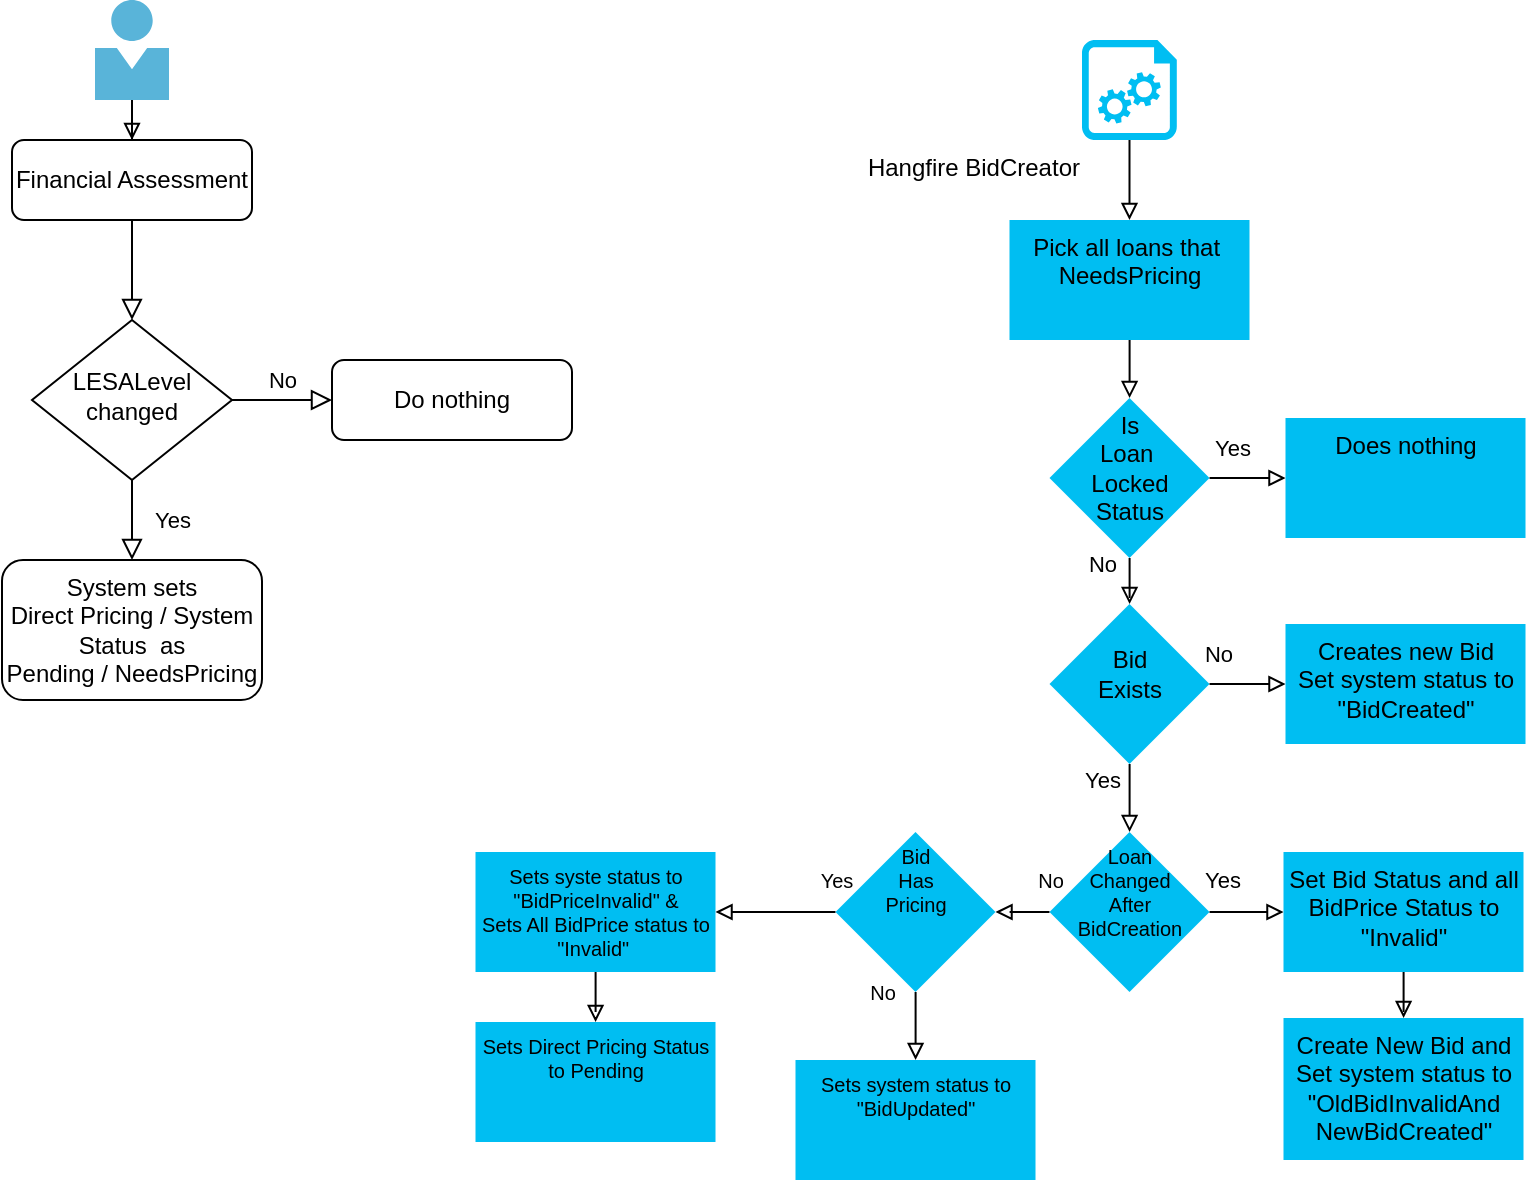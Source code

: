 <mxfile version="13.6.2" type="github">
  <diagram id="C5RBs43oDa-KdzZeNtuy" name="Page-1">
    <mxGraphModel dx="1422" dy="794" grid="1" gridSize="10" guides="1" tooltips="1" connect="1" arrows="1" fold="1" page="1" pageScale="1" pageWidth="827" pageHeight="1169" math="0" shadow="0">
      <root>
        <mxCell id="WIyWlLk6GJQsqaUBKTNV-0" />
        <mxCell id="WIyWlLk6GJQsqaUBKTNV-1" parent="WIyWlLk6GJQsqaUBKTNV-0" />
        <mxCell id="WIyWlLk6GJQsqaUBKTNV-2" value="" style="rounded=0;html=1;jettySize=auto;orthogonalLoop=1;fontSize=11;endArrow=block;endFill=0;endSize=8;strokeWidth=1;shadow=0;labelBackgroundColor=none;edgeStyle=orthogonalEdgeStyle;" parent="WIyWlLk6GJQsqaUBKTNV-1" source="WIyWlLk6GJQsqaUBKTNV-3" target="WIyWlLk6GJQsqaUBKTNV-6" edge="1">
          <mxGeometry relative="1" as="geometry" />
        </mxCell>
        <mxCell id="WIyWlLk6GJQsqaUBKTNV-3" value="Financial Assessment" style="rounded=1;whiteSpace=wrap;html=1;fontSize=12;glass=0;strokeWidth=1;shadow=0;" parent="WIyWlLk6GJQsqaUBKTNV-1" vertex="1">
          <mxGeometry x="25" y="80" width="120" height="40" as="geometry" />
        </mxCell>
        <mxCell id="WIyWlLk6GJQsqaUBKTNV-4" value="Yes" style="rounded=0;html=1;jettySize=auto;orthogonalLoop=1;fontSize=11;endArrow=block;endFill=0;endSize=8;strokeWidth=1;shadow=0;labelBackgroundColor=none;edgeStyle=orthogonalEdgeStyle;entryX=0.5;entryY=0;entryDx=0;entryDy=0;" parent="WIyWlLk6GJQsqaUBKTNV-1" source="WIyWlLk6GJQsqaUBKTNV-6" target="WIyWlLk6GJQsqaUBKTNV-11" edge="1">
          <mxGeometry y="20" relative="1" as="geometry">
            <mxPoint as="offset" />
            <mxPoint x="85" y="290" as="targetPoint" />
          </mxGeometry>
        </mxCell>
        <mxCell id="WIyWlLk6GJQsqaUBKTNV-5" value="No" style="edgeStyle=orthogonalEdgeStyle;rounded=0;html=1;jettySize=auto;orthogonalLoop=1;fontSize=11;endArrow=block;endFill=0;endSize=8;strokeWidth=1;shadow=0;labelBackgroundColor=none;" parent="WIyWlLk6GJQsqaUBKTNV-1" source="WIyWlLk6GJQsqaUBKTNV-6" target="WIyWlLk6GJQsqaUBKTNV-7" edge="1">
          <mxGeometry y="10" relative="1" as="geometry">
            <mxPoint as="offset" />
          </mxGeometry>
        </mxCell>
        <mxCell id="WIyWlLk6GJQsqaUBKTNV-6" value="LESALevel changed" style="rhombus;whiteSpace=wrap;html=1;shadow=0;fontFamily=Helvetica;fontSize=12;align=center;strokeWidth=1;spacing=6;spacingTop=-4;" parent="WIyWlLk6GJQsqaUBKTNV-1" vertex="1">
          <mxGeometry x="35" y="170" width="100" height="80" as="geometry" />
        </mxCell>
        <mxCell id="WIyWlLk6GJQsqaUBKTNV-7" value="Do nothing" style="rounded=1;whiteSpace=wrap;html=1;fontSize=12;glass=0;strokeWidth=1;shadow=0;" parent="WIyWlLk6GJQsqaUBKTNV-1" vertex="1">
          <mxGeometry x="185" y="190" width="120" height="40" as="geometry" />
        </mxCell>
        <mxCell id="WIyWlLk6GJQsqaUBKTNV-11" value="System sets&lt;br&gt;Direct Pricing / System Status&amp;nbsp; as&lt;br&gt;Pending / NeedsPricing" style="rounded=1;whiteSpace=wrap;html=1;fontSize=12;glass=0;strokeWidth=1;shadow=0;" parent="WIyWlLk6GJQsqaUBKTNV-1" vertex="1">
          <mxGeometry x="20" y="290" width="130" height="70" as="geometry" />
        </mxCell>
        <mxCell id="ukAXMG-o9yHxo5wVozn--2" style="edgeStyle=orthogonalEdgeStyle;rounded=0;orthogonalLoop=1;jettySize=auto;html=1;entryX=0.5;entryY=0;entryDx=0;entryDy=0;endArrow=block;endFill=0;" edge="1" parent="WIyWlLk6GJQsqaUBKTNV-1" source="ukAXMG-o9yHxo5wVozn--0" target="WIyWlLk6GJQsqaUBKTNV-3">
          <mxGeometry relative="1" as="geometry" />
        </mxCell>
        <mxCell id="ukAXMG-o9yHxo5wVozn--0" value="" style="aspect=fixed;html=1;points=[];align=center;image;fontSize=12;image=img/lib/mscae/Person.svg;" vertex="1" parent="WIyWlLk6GJQsqaUBKTNV-1">
          <mxGeometry x="66.5" y="10" width="37" height="50" as="geometry" />
        </mxCell>
        <mxCell id="ukAXMG-o9yHxo5wVozn--3" value="Hangfire BidCreator" style="verticalLabelPosition=bottom;html=1;verticalAlign=top;align=right;strokeColor=none;fillColor=#00BEF2;shape=mxgraph.azure.startup_task;pointerEvents=1;labelPosition=left;" vertex="1" parent="WIyWlLk6GJQsqaUBKTNV-1">
          <mxGeometry x="560" y="30" width="47.5" height="50" as="geometry" />
        </mxCell>
        <mxCell id="ukAXMG-o9yHxo5wVozn--7" value="" style="edgeStyle=orthogonalEdgeStyle;rounded=0;orthogonalLoop=1;jettySize=auto;html=1;endArrow=block;endFill=0;exitX=0.5;exitY=1;exitDx=0;exitDy=0;exitPerimeter=0;" edge="1" parent="WIyWlLk6GJQsqaUBKTNV-1" source="ukAXMG-o9yHxo5wVozn--3" target="ukAXMG-o9yHxo5wVozn--6">
          <mxGeometry relative="1" as="geometry">
            <mxPoint x="583.8" y="215" as="sourcePoint" />
          </mxGeometry>
        </mxCell>
        <mxCell id="ukAXMG-o9yHxo5wVozn--9" value="" style="edgeStyle=orthogonalEdgeStyle;rounded=0;orthogonalLoop=1;jettySize=auto;html=1;endArrow=block;endFill=0;" edge="1" parent="WIyWlLk6GJQsqaUBKTNV-1" source="ukAXMG-o9yHxo5wVozn--6" target="ukAXMG-o9yHxo5wVozn--8">
          <mxGeometry relative="1" as="geometry" />
        </mxCell>
        <mxCell id="ukAXMG-o9yHxo5wVozn--6" value="Pick all loans that&amp;nbsp; NeedsPricing" style="whiteSpace=wrap;html=1;verticalAlign=top;strokeColor=none;fillColor=#00BEF2;" vertex="1" parent="WIyWlLk6GJQsqaUBKTNV-1">
          <mxGeometry x="523.75" y="120" width="120" height="60" as="geometry" />
        </mxCell>
        <mxCell id="ukAXMG-o9yHxo5wVozn--11" value="Yes" style="edgeStyle=orthogonalEdgeStyle;rounded=0;orthogonalLoop=1;jettySize=auto;html=1;endArrow=block;endFill=0;" edge="1" parent="WIyWlLk6GJQsqaUBKTNV-1" source="ukAXMG-o9yHxo5wVozn--8" target="ukAXMG-o9yHxo5wVozn--10">
          <mxGeometry x="-0.458" y="15" relative="1" as="geometry">
            <mxPoint as="offset" />
          </mxGeometry>
        </mxCell>
        <mxCell id="ukAXMG-o9yHxo5wVozn--13" value="No" style="edgeStyle=orthogonalEdgeStyle;rounded=0;orthogonalLoop=1;jettySize=auto;html=1;endArrow=block;endFill=0;" edge="1" parent="WIyWlLk6GJQsqaUBKTNV-1" source="ukAXMG-o9yHxo5wVozn--8" target="ukAXMG-o9yHxo5wVozn--12">
          <mxGeometry x="-0.875" y="-14" relative="1" as="geometry">
            <mxPoint as="offset" />
          </mxGeometry>
        </mxCell>
        <mxCell id="ukAXMG-o9yHxo5wVozn--8" value="Is&lt;br&gt;Loan&amp;nbsp;&lt;br&gt;Locked&lt;br&gt;Status" style="rhombus;whiteSpace=wrap;html=1;verticalAlign=top;strokeColor=none;fillColor=#00BEF2;" vertex="1" parent="WIyWlLk6GJQsqaUBKTNV-1">
          <mxGeometry x="543.75" y="209" width="80" height="80" as="geometry" />
        </mxCell>
        <mxCell id="ukAXMG-o9yHxo5wVozn--10" value="Does nothing" style="whiteSpace=wrap;html=1;verticalAlign=top;strokeColor=none;fillColor=#00BEF2;" vertex="1" parent="WIyWlLk6GJQsqaUBKTNV-1">
          <mxGeometry x="661.75" y="219" width="120" height="60" as="geometry" />
        </mxCell>
        <mxCell id="ukAXMG-o9yHxo5wVozn--15" value="No" style="edgeStyle=orthogonalEdgeStyle;rounded=0;orthogonalLoop=1;jettySize=auto;html=1;endArrow=block;endFill=0;" edge="1" parent="WIyWlLk6GJQsqaUBKTNV-1" source="ukAXMG-o9yHxo5wVozn--12" target="ukAXMG-o9yHxo5wVozn--14">
          <mxGeometry x="-0.792" y="15" relative="1" as="geometry">
            <mxPoint as="offset" />
          </mxGeometry>
        </mxCell>
        <mxCell id="ukAXMG-o9yHxo5wVozn--17" value="Yes" style="edgeStyle=orthogonalEdgeStyle;rounded=0;orthogonalLoop=1;jettySize=auto;html=1;endArrow=block;endFill=0;" edge="1" parent="WIyWlLk6GJQsqaUBKTNV-1" source="ukAXMG-o9yHxo5wVozn--12" target="ukAXMG-o9yHxo5wVozn--16">
          <mxGeometry x="0.13" y="15" relative="1" as="geometry">
            <mxPoint x="-29" y="-6" as="offset" />
          </mxGeometry>
        </mxCell>
        <mxCell id="ukAXMG-o9yHxo5wVozn--12" value="&lt;br&gt;Bid&lt;br&gt;Exists" style="rhombus;whiteSpace=wrap;html=1;verticalAlign=top;strokeColor=none;fillColor=#00BEF2;" vertex="1" parent="WIyWlLk6GJQsqaUBKTNV-1">
          <mxGeometry x="543.75" y="312" width="80" height="80" as="geometry" />
        </mxCell>
        <mxCell id="ukAXMG-o9yHxo5wVozn--14" value="Creates new Bid&lt;br&gt;Set system status to &quot;BidCreated&quot;" style="whiteSpace=wrap;html=1;verticalAlign=top;strokeColor=none;fillColor=#00BEF2;" vertex="1" parent="WIyWlLk6GJQsqaUBKTNV-1">
          <mxGeometry x="661.75" y="322" width="120" height="60" as="geometry" />
        </mxCell>
        <mxCell id="ukAXMG-o9yHxo5wVozn--19" value="Yes" style="edgeStyle=orthogonalEdgeStyle;rounded=0;orthogonalLoop=1;jettySize=auto;html=1;endArrow=block;endFill=0;" edge="1" parent="WIyWlLk6GJQsqaUBKTNV-1" source="ukAXMG-o9yHxo5wVozn--16" target="ukAXMG-o9yHxo5wVozn--18">
          <mxGeometry x="0.072" y="-19" relative="1" as="geometry">
            <mxPoint x="-11" y="-35" as="offset" />
          </mxGeometry>
        </mxCell>
        <mxCell id="ukAXMG-o9yHxo5wVozn--25" value="No" style="edgeStyle=orthogonalEdgeStyle;rounded=0;orthogonalLoop=1;jettySize=auto;html=1;endArrow=block;endFill=0;fontSize=10;" edge="1" parent="WIyWlLk6GJQsqaUBKTNV-1" source="ukAXMG-o9yHxo5wVozn--16" target="ukAXMG-o9yHxo5wVozn--24">
          <mxGeometry x="0.243" y="17" relative="1" as="geometry">
            <mxPoint x="7" y="-33" as="offset" />
          </mxGeometry>
        </mxCell>
        <mxCell id="ukAXMG-o9yHxo5wVozn--16" value="Loan&lt;br style=&quot;font-size: 10px;&quot;&gt;Changed&lt;br style=&quot;font-size: 10px;&quot;&gt;After&lt;br style=&quot;font-size: 10px;&quot;&gt;BidCreation" style="rhombus;whiteSpace=wrap;html=1;verticalAlign=top;strokeColor=none;fillColor=#00BEF2;fontSize=10;" vertex="1" parent="WIyWlLk6GJQsqaUBKTNV-1">
          <mxGeometry x="543.75" y="426" width="80" height="80" as="geometry" />
        </mxCell>
        <mxCell id="ukAXMG-o9yHxo5wVozn--21" value="" style="edgeStyle=orthogonalEdgeStyle;rounded=0;orthogonalLoop=1;jettySize=auto;html=1;endArrow=block;endFill=0;" edge="1" parent="WIyWlLk6GJQsqaUBKTNV-1" source="ukAXMG-o9yHxo5wVozn--18" target="ukAXMG-o9yHxo5wVozn--20">
          <mxGeometry relative="1" as="geometry" />
        </mxCell>
        <mxCell id="ukAXMG-o9yHxo5wVozn--18" value="Set Bid Status and all BidPrice Status to &quot;Invalid&quot;" style="whiteSpace=wrap;html=1;verticalAlign=top;strokeColor=none;fillColor=#00BEF2;" vertex="1" parent="WIyWlLk6GJQsqaUBKTNV-1">
          <mxGeometry x="660.75" y="436" width="120" height="60" as="geometry" />
        </mxCell>
        <mxCell id="ukAXMG-o9yHxo5wVozn--20" value="Create New Bid and Set system status to &quot;OldBidInvalidAnd&lt;br&gt;NewBidCreated&quot;" style="whiteSpace=wrap;html=1;verticalAlign=top;strokeColor=none;fillColor=#00BEF2;" vertex="1" parent="WIyWlLk6GJQsqaUBKTNV-1">
          <mxGeometry x="660.75" y="519" width="120" height="71" as="geometry" />
        </mxCell>
        <mxCell id="ukAXMG-o9yHxo5wVozn--27" value="Yes" style="edgeStyle=orthogonalEdgeStyle;rounded=0;orthogonalLoop=1;jettySize=auto;html=1;endArrow=block;endFill=0;fontSize=10;" edge="1" parent="WIyWlLk6GJQsqaUBKTNV-1" source="ukAXMG-o9yHxo5wVozn--24" target="ukAXMG-o9yHxo5wVozn--26">
          <mxGeometry x="-1" y="-16" relative="1" as="geometry">
            <mxPoint as="offset" />
          </mxGeometry>
        </mxCell>
        <mxCell id="ukAXMG-o9yHxo5wVozn--29" value="No" style="edgeStyle=orthogonalEdgeStyle;rounded=0;orthogonalLoop=1;jettySize=auto;html=1;endArrow=block;endFill=0;fontSize=10;" edge="1" parent="WIyWlLk6GJQsqaUBKTNV-1" source="ukAXMG-o9yHxo5wVozn--24" target="ukAXMG-o9yHxo5wVozn--28">
          <mxGeometry x="0.131" y="22" relative="1" as="geometry">
            <mxPoint x="-39" y="-14" as="offset" />
          </mxGeometry>
        </mxCell>
        <mxCell id="ukAXMG-o9yHxo5wVozn--24" value="Bid&lt;br&gt;Has&lt;br&gt;Pricing" style="rhombus;whiteSpace=wrap;html=1;verticalAlign=top;strokeColor=none;fillColor=#00BEF2;fontSize=10;" vertex="1" parent="WIyWlLk6GJQsqaUBKTNV-1">
          <mxGeometry x="436.75" y="426" width="80" height="80" as="geometry" />
        </mxCell>
        <mxCell id="ukAXMG-o9yHxo5wVozn--31" value="" style="edgeStyle=orthogonalEdgeStyle;rounded=0;orthogonalLoop=1;jettySize=auto;html=1;endArrow=block;endFill=0;fontSize=10;" edge="1" parent="WIyWlLk6GJQsqaUBKTNV-1" source="ukAXMG-o9yHxo5wVozn--26" target="ukAXMG-o9yHxo5wVozn--30">
          <mxGeometry relative="1" as="geometry" />
        </mxCell>
        <mxCell id="ukAXMG-o9yHxo5wVozn--26" value="Sets syste status to &quot;BidPriceInvalid&quot; &amp;amp; &lt;br&gt;Sets All BidPrice status to &quot;Invalid&quot;&amp;nbsp;" style="whiteSpace=wrap;html=1;fontSize=10;verticalAlign=top;strokeColor=none;fillColor=#00BEF2;" vertex="1" parent="WIyWlLk6GJQsqaUBKTNV-1">
          <mxGeometry x="256.75" y="436" width="120" height="60" as="geometry" />
        </mxCell>
        <mxCell id="ukAXMG-o9yHxo5wVozn--28" value="Sets system status to &quot;BidUpdated&quot;" style="whiteSpace=wrap;html=1;fontSize=10;verticalAlign=top;strokeColor=none;fillColor=#00BEF2;" vertex="1" parent="WIyWlLk6GJQsqaUBKTNV-1">
          <mxGeometry x="416.75" y="540" width="120" height="60" as="geometry" />
        </mxCell>
        <mxCell id="ukAXMG-o9yHxo5wVozn--30" value="Sets Direct Pricing Status to Pending" style="whiteSpace=wrap;html=1;fontSize=10;verticalAlign=top;strokeColor=none;fillColor=#00BEF2;" vertex="1" parent="WIyWlLk6GJQsqaUBKTNV-1">
          <mxGeometry x="256.75" y="521" width="120" height="60" as="geometry" />
        </mxCell>
      </root>
    </mxGraphModel>
  </diagram>
</mxfile>
